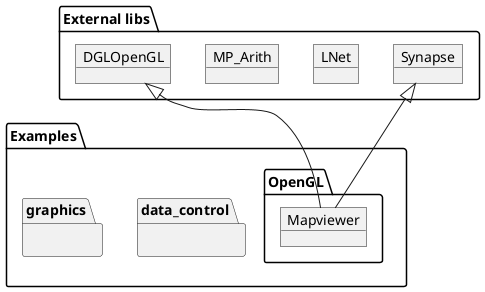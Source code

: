 'Convert to Image using: https://plantuml.com/de/
@startuml

package "Examples" {
  package "OpenGL" {
   object Mapviewer
  }
  package "data_control" {
  }
  package "graphics" {
  }
}

package "External libs" {
object Synapse
object LNet 
object MP_Arith
object DGLOpenGL
Synapse <|-- Mapviewer 
DGLOpenGL <|-- Mapviewer 
}


@enduml
